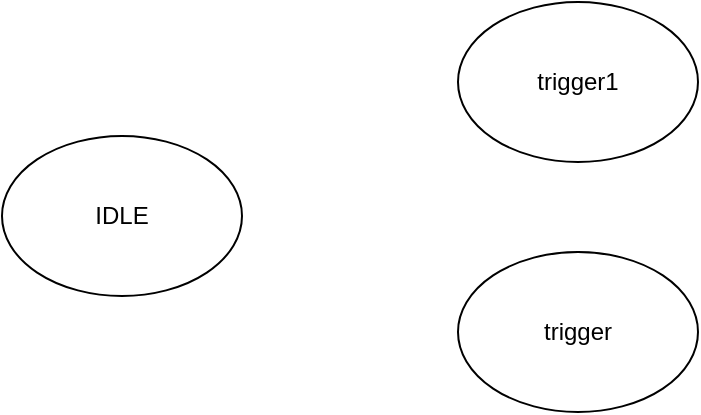 <mxfile version="22.1.0" type="github">
  <diagram name="Page-1" id="B7dvrdiz3QRLkiSaSS6b">
    <mxGraphModel dx="2074" dy="738" grid="1" gridSize="1" guides="1" tooltips="1" connect="1" arrows="1" fold="1" page="1" pageScale="1" pageWidth="1100" pageHeight="850" math="0" shadow="0">
      <root>
        <mxCell id="0" />
        <mxCell id="1" parent="0" />
        <mxCell id="U9dns1udBrLqBRFEPLwW-1" value="IDLE" style="ellipse;whiteSpace=wrap;html=1;" vertex="1" parent="1">
          <mxGeometry x="252" y="347" width="120" height="80" as="geometry" />
        </mxCell>
        <mxCell id="U9dns1udBrLqBRFEPLwW-2" value="trigger1" style="ellipse;whiteSpace=wrap;html=1;" vertex="1" parent="1">
          <mxGeometry x="480" y="280" width="120" height="80" as="geometry" />
        </mxCell>
        <mxCell id="U9dns1udBrLqBRFEPLwW-3" value="trigger" style="ellipse;whiteSpace=wrap;html=1;" vertex="1" parent="1">
          <mxGeometry x="480" y="405" width="120" height="80" as="geometry" />
        </mxCell>
      </root>
    </mxGraphModel>
  </diagram>
</mxfile>
